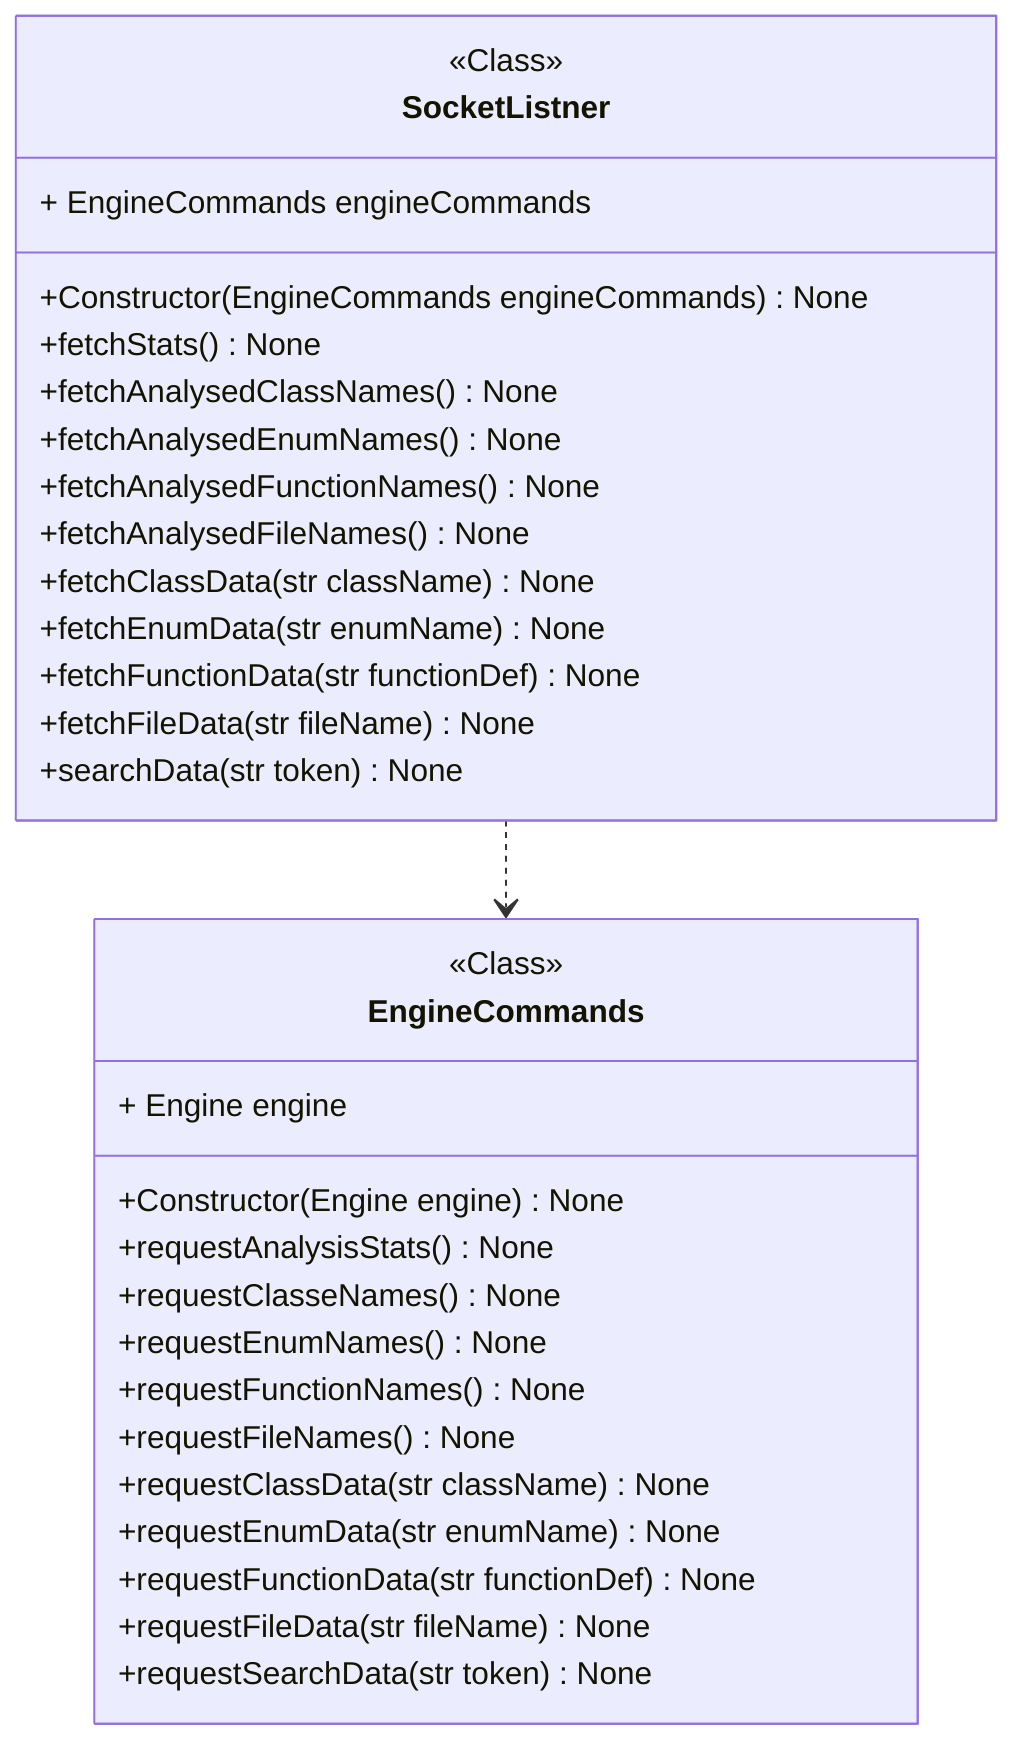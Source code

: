 classDiagram
class SocketListner {
<<Class>>
+ EngineCommands engineCommands
+Constructor(EngineCommands engineCommands) None
+fetchStats() None
+fetchAnalysedClassNames() None
+fetchAnalysedEnumNames() None
+fetchAnalysedFunctionNames() None
+fetchAnalysedFileNames() None
+fetchClassData(str className) None
+fetchEnumData(str enumName) None
+fetchFunctionData(str functionDef) None
+fetchFileData(str fileName) None
+searchData(str token) None
}
class EngineCommands {
<<Class>>
+ Engine engine
+Constructor(Engine engine) None
+requestAnalysisStats() None
+requestClasseNames() None
+requestEnumNames() None
+requestFunctionNames() None
+requestFileNames() None
+requestClassData(str className) None
+requestEnumData(str enumName) None
+requestFunctionData(str functionDef) None
+requestFileData(str fileName) None
+requestSearchData(str token) None
}
link EngineCommands "class££pycodeanalyzer::ui::engineinterface::EngineCommands"
SocketListner ..> EngineCommands